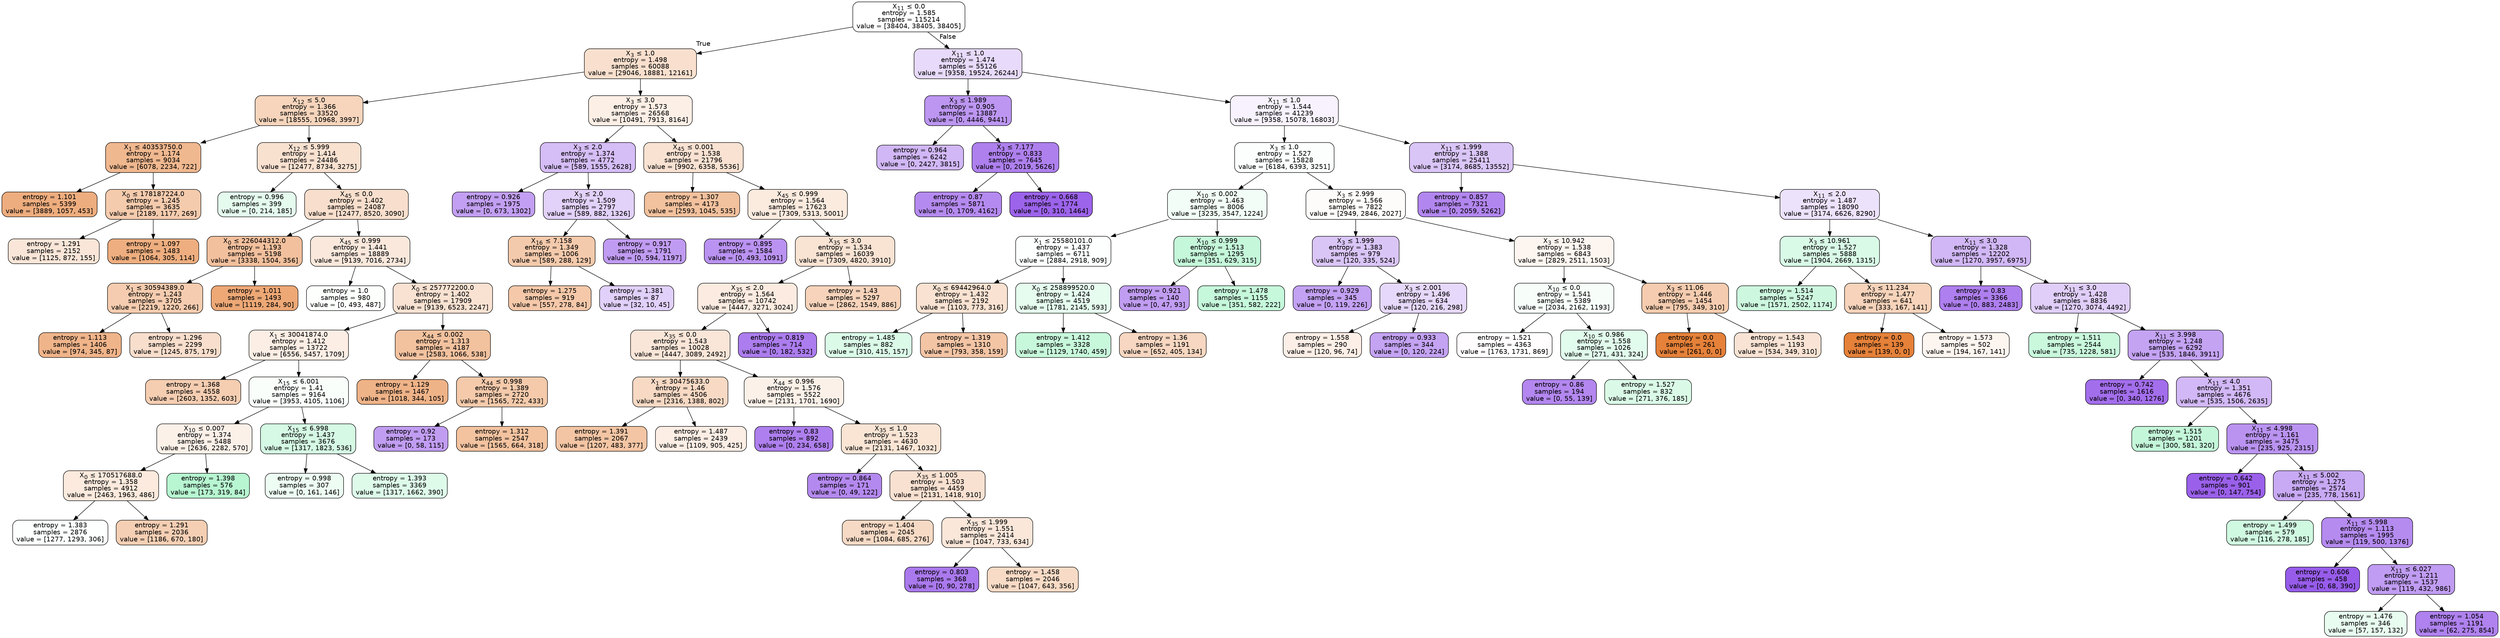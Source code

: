 digraph Tree {
node [shape=box, style="filled, rounded", color="black", fontname="helvetica"] ;
edge [fontname="helvetica"] ;
0 [label=<X<SUB>11</SUB> &le; 0.0<br/>entropy = 1.585<br/>samples = 115214<br/>value = [38404, 38405, 38405]>, fillcolor="#ffffff"] ;
1 [label=<X<SUB>3</SUB> &le; 1.0<br/>entropy = 1.498<br/>samples = 60088<br/>value = [29046, 18881, 12161]>, fillcolor="#f9e0ce"] ;
0 -> 1 [labeldistance=2.5, labelangle=45, headlabel="True"] ;
2 [label=<X<SUB>12</SUB> &le; 5.0<br/>entropy = 1.366<br/>samples = 33520<br/>value = [18555, 10968, 3997]>, fillcolor="#f6d5bc"] ;
1 -> 2 ;
3 [label=<X<SUB>1</SUB> &le; 40353750.0<br/>entropy = 1.174<br/>samples = 9034<br/>value = [6078, 2234, 722]>, fillcolor="#f0b88f"] ;
2 -> 3 ;
4 [label=<entropy = 1.101<br/>samples = 5399<br/>value = [3889, 1057, 453]>, fillcolor="#eead7e"] ;
3 -> 4 ;
5 [label=<X<SUB>0</SUB> &le; 178187224.0<br/>entropy = 1.245<br/>samples = 3635<br/>value = [2189, 1177, 269]>, fillcolor="#f4cbad"] ;
3 -> 5 ;
6 [label=<entropy = 1.291<br/>samples = 2152<br/>value = [1125, 872, 155]>, fillcolor="#fae6d8"] ;
5 -> 6 ;
7 [label=<entropy = 1.097<br/>samples = 1483<br/>value = [1064, 305, 114]>, fillcolor="#eeae7f"] ;
5 -> 7 ;
8 [label=<X<SUB>12</SUB> &le; 5.999<br/>entropy = 1.414<br/>samples = 24486<br/>value = [12477, 8734, 3275]>, fillcolor="#f9e1d0"] ;
2 -> 8 ;
9 [label=<entropy = 0.996<br/>samples = 399<br/>value = [0, 214, 185]>, fillcolor="#e4fbee"] ;
8 -> 9 ;
10 [label=<X<SUB>45</SUB> &le; 0.0<br/>entropy = 1.402<br/>samples = 24087<br/>value = [12477, 8520, 3090]>, fillcolor="#f8dfcd"] ;
8 -> 10 ;
11 [label=<X<SUB>0</SUB> &le; 226044312.0<br/>entropy = 1.193<br/>samples = 5198<br/>value = [3338, 1504, 356]>, fillcolor="#f2c09d"] ;
10 -> 11 ;
12 [label=<X<SUB>1</SUB> &le; 30594389.0<br/>entropy = 1.243<br/>samples = 3705<br/>value = [2219, 1220, 266]>, fillcolor="#f5ccaf"] ;
11 -> 12 ;
13 [label=<entropy = 1.113<br/>samples = 1406<br/>value = [974, 345, 87]>, fillcolor="#f0b48a"] ;
12 -> 13 ;
14 [label=<entropy = 1.296<br/>samples = 2299<br/>value = [1245, 875, 179]>, fillcolor="#f8decc"] ;
12 -> 14 ;
15 [label=<entropy = 1.011<br/>samples = 1493<br/>value = [1119, 284, 90]>, fillcolor="#eda876"] ;
11 -> 15 ;
16 [label=<X<SUB>45</SUB> &le; 0.999<br/>entropy = 1.441<br/>samples = 18889<br/>value = [9139, 7016, 2734]>, fillcolor="#fae8dc"] ;
10 -> 16 ;
17 [label=<entropy = 1.0<br/>samples = 980<br/>value = [0, 493, 487]>, fillcolor="#fdfffd"] ;
16 -> 17 ;
18 [label=<X<SUB>0</SUB> &le; 257772200.0<br/>entropy = 1.402<br/>samples = 17909<br/>value = [9139, 6523, 2247]>, fillcolor="#f9e2d2"] ;
16 -> 18 ;
19 [label=<X<SUB>1</SUB> &le; 30041874.0<br/>entropy = 1.412<br/>samples = 13722<br/>value = [6556, 5457, 1709]>, fillcolor="#fceee5"] ;
18 -> 19 ;
20 [label=<entropy = 1.368<br/>samples = 4558<br/>value = [2603, 1352, 603]>, fillcolor="#f5ceb2"] ;
19 -> 20 ;
21 [label=<X<SUB>15</SUB> &le; 6.001<br/>entropy = 1.41<br/>samples = 9164<br/>value = [3953, 4105, 1106]>, fillcolor="#f9fefb"] ;
19 -> 21 ;
22 [label=<X<SUB>10</SUB> &le; 0.007<br/>entropy = 1.374<br/>samples = 5488<br/>value = [2636, 2282, 570]>, fillcolor="#fcf1e9"] ;
21 -> 22 ;
23 [label=<X<SUB>0</SUB> &le; 170517688.0<br/>entropy = 1.358<br/>samples = 4912<br/>value = [2463, 1963, 486]>, fillcolor="#fbeadd"] ;
22 -> 23 ;
24 [label=<entropy = 1.383<br/>samples = 2876<br/>value = [1277, 1293, 306]>, fillcolor="#fdfffe"] ;
23 -> 24 ;
25 [label=<entropy = 1.291<br/>samples = 2036<br/>value = [1186, 670, 180]>, fillcolor="#f5cfb4"] ;
23 -> 25 ;
26 [label=<entropy = 1.398<br/>samples = 576<br/>value = [173, 319, 84]>, fillcolor="#b7f6d1"] ;
22 -> 26 ;
27 [label=<X<SUB>15</SUB> &le; 6.998<br/>entropy = 1.437<br/>samples = 3676<br/>value = [1317, 1823, 536]>, fillcolor="#d5f9e4"] ;
21 -> 27 ;
28 [label=<entropy = 0.998<br/>samples = 307<br/>value = [0, 161, 146]>, fillcolor="#edfdf3"] ;
27 -> 28 ;
29 [label=<entropy = 1.393<br/>samples = 3369<br/>value = [1317, 1662, 390]>, fillcolor="#defbea"] ;
27 -> 29 ;
30 [label=<X<SUB>44</SUB> &le; 0.002<br/>entropy = 1.313<br/>samples = 4187<br/>value = [2583, 1066, 538]>, fillcolor="#f2c29f"] ;
18 -> 30 ;
31 [label=<entropy = 1.129<br/>samples = 1467<br/>value = [1018, 344, 105]>, fillcolor="#efb388"] ;
30 -> 31 ;
32 [label=<X<SUB>44</SUB> &le; 0.998<br/>entropy = 1.389<br/>samples = 2720<br/>value = [1565, 722, 433]>, fillcolor="#f4caab"] ;
30 -> 32 ;
33 [label=<entropy = 0.92<br/>samples = 173<br/>value = [0, 58, 115]>, fillcolor="#c19df2"] ;
32 -> 33 ;
34 [label=<entropy = 1.312<br/>samples = 2547<br/>value = [1565, 664, 318]>, fillcolor="#f3c3a0"] ;
32 -> 34 ;
35 [label=<X<SUB>3</SUB> &le; 3.0<br/>entropy = 1.573<br/>samples = 26568<br/>value = [10491, 7913, 8164]>, fillcolor="#fcefe6"] ;
1 -> 35 ;
36 [label=<X<SUB>3</SUB> &le; 2.0<br/>entropy = 1.374<br/>samples = 4772<br/>value = [589, 1555, 2628]>, fillcolor="#d5bdf6"] ;
35 -> 36 ;
37 [label=<entropy = 0.926<br/>samples = 1975<br/>value = [0, 673, 1302]>, fillcolor="#c29ff2"] ;
36 -> 37 ;
38 [label=<X<SUB>3</SUB> &le; 2.0<br/>entropy = 1.509<br/>samples = 2797<br/>value = [589, 882, 1326]>, fillcolor="#e2d1f9"] ;
36 -> 38 ;
39 [label=<X<SUB>16</SUB> &le; 7.158<br/>entropy = 1.349<br/>samples = 1006<br/>value = [589, 288, 129]>, fillcolor="#f4caac"] ;
38 -> 39 ;
40 [label=<entropy = 1.275<br/>samples = 919<br/>value = [557, 278, 84]>, fillcolor="#f4c8a9"] ;
39 -> 40 ;
41 [label=<entropy = 1.381<br/>samples = 87<br/>value = [32, 10, 45]>, fillcolor="#e1d0f9"] ;
39 -> 41 ;
42 [label=<entropy = 0.917<br/>samples = 1791<br/>value = [0, 594, 1197]>, fillcolor="#c09bf2"] ;
38 -> 42 ;
43 [label=<X<SUB>45</SUB> &le; 0.001<br/>entropy = 1.538<br/>samples = 21796<br/>value = [9902, 6358, 5536]>, fillcolor="#f9e2d2"] ;
35 -> 43 ;
44 [label=<entropy = 1.307<br/>samples = 4173<br/>value = [2593, 1045, 535]>, fillcolor="#f2c19d"] ;
43 -> 44 ;
45 [label=<X<SUB>45</SUB> &le; 0.999<br/>entropy = 1.564<br/>samples = 17623<br/>value = [7309, 5313, 5001]>, fillcolor="#fbebdf"] ;
43 -> 45 ;
46 [label=<entropy = 0.895<br/>samples = 1584<br/>value = [0, 493, 1091]>, fillcolor="#ba92f1"] ;
45 -> 46 ;
47 [label=<X<SUB>35</SUB> &le; 3.0<br/>entropy = 1.534<br/>samples = 16039<br/>value = [7309, 4820, 3910]>, fillcolor="#f9e3d3"] ;
45 -> 47 ;
48 [label=<X<SUB>35</SUB> &le; 2.0<br/>entropy = 1.564<br/>samples = 10742<br/>value = [4447, 3271, 3024]>, fillcolor="#fbebe0"] ;
47 -> 48 ;
49 [label=<X<SUB>35</SUB> &le; 0.0<br/>entropy = 1.543<br/>samples = 10028<br/>value = [4447, 3089, 2492]>, fillcolor="#fae6d8"] ;
48 -> 49 ;
50 [label=<X<SUB>1</SUB> &le; 30475633.0<br/>entropy = 1.46<br/>samples = 4506<br/>value = [2316, 1388, 802]>, fillcolor="#f7d9c4"] ;
49 -> 50 ;
51 [label=<entropy = 1.391<br/>samples = 2067<br/>value = [1207, 483, 377]>, fillcolor="#f3c5a4"] ;
50 -> 51 ;
52 [label=<entropy = 1.487<br/>samples = 2439<br/>value = [1109, 905, 425]>, fillcolor="#fceee5"] ;
50 -> 52 ;
53 [label=<X<SUB>44</SUB> &le; 0.996<br/>entropy = 1.576<br/>samples = 5522<br/>value = [2131, 1701, 1690]>, fillcolor="#fcf1e9"] ;
49 -> 53 ;
54 [label=<entropy = 0.83<br/>samples = 892<br/>value = [0, 234, 658]>, fillcolor="#ae7fee"] ;
53 -> 54 ;
55 [label=<X<SUB>35</SUB> &le; 1.0<br/>entropy = 1.523<br/>samples = 4630<br/>value = [2131, 1467, 1032]>, fillcolor="#fae5d5"] ;
53 -> 55 ;
56 [label=<entropy = 0.864<br/>samples = 171<br/>value = [0, 49, 122]>, fillcolor="#b489ef"] ;
55 -> 56 ;
57 [label=<X<SUB>35</SUB> &le; 1.005<br/>entropy = 1.503<br/>samples = 4459<br/>value = [2131, 1418, 910]>, fillcolor="#f9e1d1"] ;
55 -> 57 ;
58 [label=<entropy = 1.404<br/>samples = 2045<br/>value = [1084, 685, 276]>, fillcolor="#f7dac5"] ;
57 -> 58 ;
59 [label=<X<SUB>35</SUB> &le; 1.999<br/>entropy = 1.551<br/>samples = 2414<br/>value = [1047, 733, 634]>, fillcolor="#fae7da"] ;
57 -> 59 ;
60 [label=<entropy = 0.803<br/>samples = 368<br/>value = [0, 90, 278]>, fillcolor="#aa79ed"] ;
59 -> 60 ;
61 [label=<entropy = 1.458<br/>samples = 2046<br/>value = [1047, 643, 356]>, fillcolor="#f8dbc6"] ;
59 -> 61 ;
62 [label=<entropy = 0.819<br/>samples = 714<br/>value = [0, 182, 532]>, fillcolor="#ac7dee"] ;
48 -> 62 ;
63 [label=<entropy = 1.43<br/>samples = 5297<br/>value = [2862, 1549, 886]>, fillcolor="#f6d3ba"] ;
47 -> 63 ;
64 [label=<X<SUB>11</SUB> &le; 1.0<br/>entropy = 1.474<br/>samples = 55126<br/>value = [9358, 19524, 26244]>, fillcolor="#e7dafa"] ;
0 -> 64 [labeldistance=2.5, labelangle=-45, headlabel="False"] ;
65 [label=<X<SUB>3</SUB> &le; 1.989<br/>entropy = 0.905<br/>samples = 13887<br/>value = [0, 4446, 9441]>, fillcolor="#bc96f1"] ;
64 -> 65 ;
66 [label=<entropy = 0.964<br/>samples = 6242<br/>value = [0, 2427, 3815]>, fillcolor="#d1b7f6"] ;
65 -> 66 ;
67 [label=<X<SUB>3</SUB> &le; 7.177<br/>entropy = 0.833<br/>samples = 7645<br/>value = [0, 2019, 5626]>, fillcolor="#ae80ee"] ;
65 -> 67 ;
68 [label=<entropy = 0.87<br/>samples = 5871<br/>value = [0, 1709, 4162]>, fillcolor="#b58af0"] ;
67 -> 68 ;
69 [label=<entropy = 0.668<br/>samples = 1774<br/>value = [0, 310, 1464]>, fillcolor="#9c63eb"] ;
67 -> 69 ;
70 [label=<X<SUB>11</SUB> &le; 1.0<br/>entropy = 1.544<br/>samples = 41239<br/>value = [9358, 15078, 16803]>, fillcolor="#f7f2fd"] ;
64 -> 70 ;
71 [label=<X<SUB>3</SUB> &le; 1.0<br/>entropy = 1.527<br/>samples = 15828<br/>value = [6184, 6393, 3251]>, fillcolor="#fbfefc"] ;
70 -> 71 ;
72 [label=<X<SUB>10</SUB> &le; 0.002<br/>entropy = 1.463<br/>samples = 8006<br/>value = [3235, 3547, 1224]>, fillcolor="#f2fdf7"] ;
71 -> 72 ;
73 [label=<X<SUB>1</SUB> &le; 25580101.0<br/>entropy = 1.437<br/>samples = 6711<br/>value = [2884, 2918, 909]>, fillcolor="#fdfffe"] ;
72 -> 73 ;
74 [label=<X<SUB>0</SUB> &le; 69442964.0<br/>entropy = 1.432<br/>samples = 2192<br/>value = [1103, 773, 316]>, fillcolor="#f9e2d1"] ;
73 -> 74 ;
75 [label=<entropy = 1.485<br/>samples = 882<br/>value = [310, 415, 157]>, fillcolor="#dbfae8"] ;
74 -> 75 ;
76 [label=<entropy = 1.319<br/>samples = 1310<br/>value = [793, 358, 159]>, fillcolor="#f3c5a5"] ;
74 -> 76 ;
77 [label=<X<SUB>0</SUB> &le; 258899520.0<br/>entropy = 1.424<br/>samples = 4519<br/>value = [1781, 2145, 593]>, fillcolor="#e5fcee"] ;
73 -> 77 ;
78 [label=<entropy = 1.412<br/>samples = 3328<br/>value = [1129, 1740, 459]>, fillcolor="#c8f8dc"] ;
77 -> 78 ;
79 [label=<entropy = 1.36<br/>samples = 1191<br/>value = [652, 405, 134]>, fillcolor="#f7d7c1"] ;
77 -> 79 ;
80 [label=<X<SUB>10</SUB> &le; 0.999<br/>entropy = 1.513<br/>samples = 1295<br/>value = [351, 629, 315]>, fillcolor="#c5f7da"] ;
72 -> 80 ;
81 [label=<entropy = 0.921<br/>samples = 140<br/>value = [0, 47, 93]>, fillcolor="#c19df2"] ;
80 -> 81 ;
82 [label=<entropy = 1.478<br/>samples = 1155<br/>value = [351, 582, 222]>, fillcolor="#c6f8db"] ;
80 -> 82 ;
83 [label=<X<SUB>3</SUB> &le; 2.999<br/>entropy = 1.566<br/>samples = 7822<br/>value = [2949, 2846, 2027]>, fillcolor="#fefcfb"] ;
71 -> 83 ;
84 [label=<X<SUB>3</SUB> &le; 1.999<br/>entropy = 1.383<br/>samples = 979<br/>value = [120, 335, 524]>, fillcolor="#dac5f7"] ;
83 -> 84 ;
85 [label=<entropy = 0.929<br/>samples = 345<br/>value = [0, 119, 226]>, fillcolor="#c3a1f3"] ;
84 -> 85 ;
86 [label=<X<SUB>3</SUB> &le; 2.001<br/>entropy = 1.496<br/>samples = 634<br/>value = [120, 216, 298]>, fillcolor="#e6d8fa"] ;
84 -> 86 ;
87 [label=<entropy = 1.558<br/>samples = 290<br/>value = [120, 96, 74]>, fillcolor="#fcefe7"] ;
86 -> 87 ;
88 [label=<entropy = 0.933<br/>samples = 344<br/>value = [0, 120, 224]>, fillcolor="#c4a3f3"] ;
86 -> 88 ;
89 [label=<X<SUB>3</SUB> &le; 10.942<br/>entropy = 1.538<br/>samples = 6843<br/>value = [2829, 2511, 1503]>, fillcolor="#fdf6f0"] ;
83 -> 89 ;
90 [label=<X<SUB>10</SUB> &le; 0.0<br/>entropy = 1.541<br/>samples = 5389<br/>value = [2034, 2162, 1193]>, fillcolor="#f7fefa"] ;
89 -> 90 ;
91 [label=<entropy = 1.521<br/>samples = 4363<br/>value = [1763, 1731, 869]>, fillcolor="#fffdfd"] ;
90 -> 91 ;
92 [label=<X<SUB>10</SUB> &le; 0.986<br/>entropy = 1.558<br/>samples = 1026<br/>value = [271, 431, 324]>, fillcolor="#e1fbec"] ;
90 -> 92 ;
93 [label=<entropy = 0.86<br/>samples = 194<br/>value = [0, 55, 139]>, fillcolor="#b387ef"] ;
92 -> 93 ;
94 [label=<entropy = 1.527<br/>samples = 832<br/>value = [271, 376, 185]>, fillcolor="#dafae7"] ;
92 -> 94 ;
95 [label=<X<SUB>3</SUB> &le; 11.06<br/>entropy = 1.446<br/>samples = 1454<br/>value = [795, 349, 310]>, fillcolor="#f5ccaf"] ;
89 -> 95 ;
96 [label=<entropy = 0.0<br/>samples = 261<br/>value = [261, 0, 0]>, fillcolor="#e58139"] ;
95 -> 96 ;
97 [label=<entropy = 1.543<br/>samples = 1193<br/>value = [534, 349, 310]>, fillcolor="#f9e3d4"] ;
95 -> 97 ;
98 [label=<X<SUB>11</SUB> &le; 1.999<br/>entropy = 1.388<br/>samples = 25411<br/>value = [3174, 8685, 13552]>, fillcolor="#dac5f7"] ;
70 -> 98 ;
99 [label=<entropy = 0.857<br/>samples = 7321<br/>value = [0, 2059, 5262]>, fillcolor="#b286ef"] ;
98 -> 99 ;
100 [label=<X<SUB>11</SUB> &le; 2.0<br/>entropy = 1.487<br/>samples = 18090<br/>value = [3174, 6626, 8290]>, fillcolor="#ede2fb"] ;
98 -> 100 ;
101 [label=<X<SUB>3</SUB> &le; 10.961<br/>entropy = 1.527<br/>samples = 5888<br/>value = [1904, 2669, 1315]>, fillcolor="#d9fae7"] ;
100 -> 101 ;
102 [label=<entropy = 1.514<br/>samples = 5247<br/>value = [1571, 2502, 1174]>, fillcolor="#cdf8df"] ;
101 -> 102 ;
103 [label=<X<SUB>3</SUB> &le; 11.234<br/>entropy = 1.477<br/>samples = 641<br/>value = [333, 167, 141]>, fillcolor="#f6d3ba"] ;
101 -> 103 ;
104 [label=<entropy = 0.0<br/>samples = 139<br/>value = [139, 0, 0]>, fillcolor="#e58139"] ;
103 -> 104 ;
105 [label=<entropy = 1.573<br/>samples = 502<br/>value = [194, 167, 141]>, fillcolor="#fdf5ef"] ;
103 -> 105 ;
106 [label=<X<SUB>11</SUB> &le; 3.0<br/>entropy = 1.328<br/>samples = 12202<br/>value = [1270, 3957, 6975]>, fillcolor="#d1b7f5"] ;
100 -> 106 ;
107 [label=<entropy = 0.83<br/>samples = 3366<br/>value = [0, 883, 2483]>, fillcolor="#ae7fee"] ;
106 -> 107 ;
108 [label=<X<SUB>11</SUB> &le; 3.0<br/>entropy = 1.428<br/>samples = 8836<br/>value = [1270, 3074, 4492]>, fillcolor="#e0cef9"] ;
106 -> 108 ;
109 [label=<entropy = 1.511<br/>samples = 2544<br/>value = [735, 1228, 581]>, fillcolor="#c9f8dd"] ;
108 -> 109 ;
110 [label=<X<SUB>11</SUB> &le; 3.998<br/>entropy = 1.248<br/>samples = 6292<br/>value = [535, 1846, 3911]>, fillcolor="#c4a3f3"] ;
108 -> 110 ;
111 [label=<entropy = 0.742<br/>samples = 1616<br/>value = [0, 340, 1276]>, fillcolor="#a36eec"] ;
110 -> 111 ;
112 [label=<X<SUB>11</SUB> &le; 4.0<br/>entropy = 1.351<br/>samples = 4676<br/>value = [535, 1506, 2635]>, fillcolor="#d2b8f6"] ;
110 -> 112 ;
113 [label=<entropy = 1.515<br/>samples = 1201<br/>value = [300, 581, 320]>, fillcolor="#c4f7da"] ;
112 -> 113 ;
114 [label=<X<SUB>11</SUB> &le; 4.998<br/>entropy = 1.161<br/>samples = 3475<br/>value = [235, 925, 2315]>, fillcolor="#ba93f1"] ;
112 -> 114 ;
115 [label=<entropy = 0.642<br/>samples = 901<br/>value = [0, 147, 754]>, fillcolor="#9a60ea"] ;
114 -> 115 ;
116 [label=<X<SUB>11</SUB> &le; 5.002<br/>entropy = 1.275<br/>samples = 2574<br/>value = [235, 778, 1561]>, fillcolor="#c8a9f4"] ;
114 -> 116 ;
117 [label=<entropy = 1.499<br/>samples = 579<br/>value = [116, 278, 185]>, fillcolor="#d0f9e1"] ;
116 -> 117 ;
118 [label=<X<SUB>11</SUB> &le; 5.998<br/>entropy = 1.113<br/>samples = 1995<br/>value = [119, 500, 1376]>, fillcolor="#b58bf0"] ;
116 -> 118 ;
119 [label=<entropy = 0.606<br/>samples = 458<br/>value = [0, 68, 390]>, fillcolor="#975cea"] ;
118 -> 119 ;
120 [label=<X<SUB>11</SUB> &le; 6.027<br/>entropy = 1.211<br/>samples = 1537<br/>value = [119, 432, 986]>, fillcolor="#c09cf2"] ;
118 -> 120 ;
121 [label=<entropy = 1.476<br/>samples = 346<br/>value = [57, 157, 132]>, fillcolor="#e8fcf0"] ;
120 -> 121 ;
122 [label=<entropy = 1.054<br/>samples = 1191<br/>value = [62, 275, 854]>, fillcolor="#af82ef"] ;
120 -> 122 ;
}